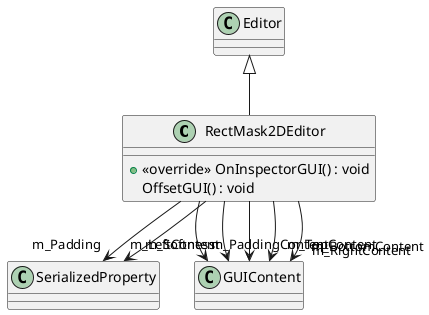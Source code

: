@startuml
class RectMask2DEditor {
    + <<override>> OnInspectorGUI() : void
    OffsetGUI() : void
}
Editor <|-- RectMask2DEditor
RectMask2DEditor --> "m_Padding" SerializedProperty
RectMask2DEditor --> "m_Softness" SerializedProperty
RectMask2DEditor --> "m_PaddingContent" GUIContent
RectMask2DEditor --> "m_LeftContent" GUIContent
RectMask2DEditor --> "m_RightContent" GUIContent
RectMask2DEditor --> "m_TopContent" GUIContent
RectMask2DEditor --> "m_BottomContent" GUIContent
@enduml
